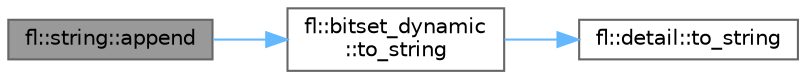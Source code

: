 digraph "fl::string::append"
{
 // INTERACTIVE_SVG=YES
 // LATEX_PDF_SIZE
  bgcolor="transparent";
  edge [fontname=Helvetica,fontsize=10,labelfontname=Helvetica,labelfontsize=10];
  node [fontname=Helvetica,fontsize=10,shape=box,height=0.2,width=0.4];
  rankdir="LR";
  Node1 [id="Node000001",label="fl::string::append",height=0.2,width=0.4,color="gray40", fillcolor="grey60", style="filled", fontcolor="black",tooltip=" "];
  Node1 -> Node2 [id="edge1_Node000001_Node000002",color="steelblue1",style="solid",tooltip=" "];
  Node2 [id="Node000002",label="fl::bitset_dynamic\l::to_string",height=0.2,width=0.4,color="grey40", fillcolor="white", style="filled",URL="$d3/d56/classfl_1_1bitset__dynamic_afa64e778f8adf1023e0ab193be763966.html#afa64e778f8adf1023e0ab193be763966",tooltip=" "];
  Node2 -> Node3 [id="edge2_Node000002_Node000003",color="steelblue1",style="solid",tooltip=" "];
  Node3 [id="Node000003",label="fl::detail::to_string",height=0.2,width=0.4,color="grey40", fillcolor="white", style="filled",URL="$df/d9e/namespacefl_1_1detail_aa878a2c7d8c38f99002cb94c3d6d3465.html#aa878a2c7d8c38f99002cb94c3d6d3465",tooltip=" "];
}
